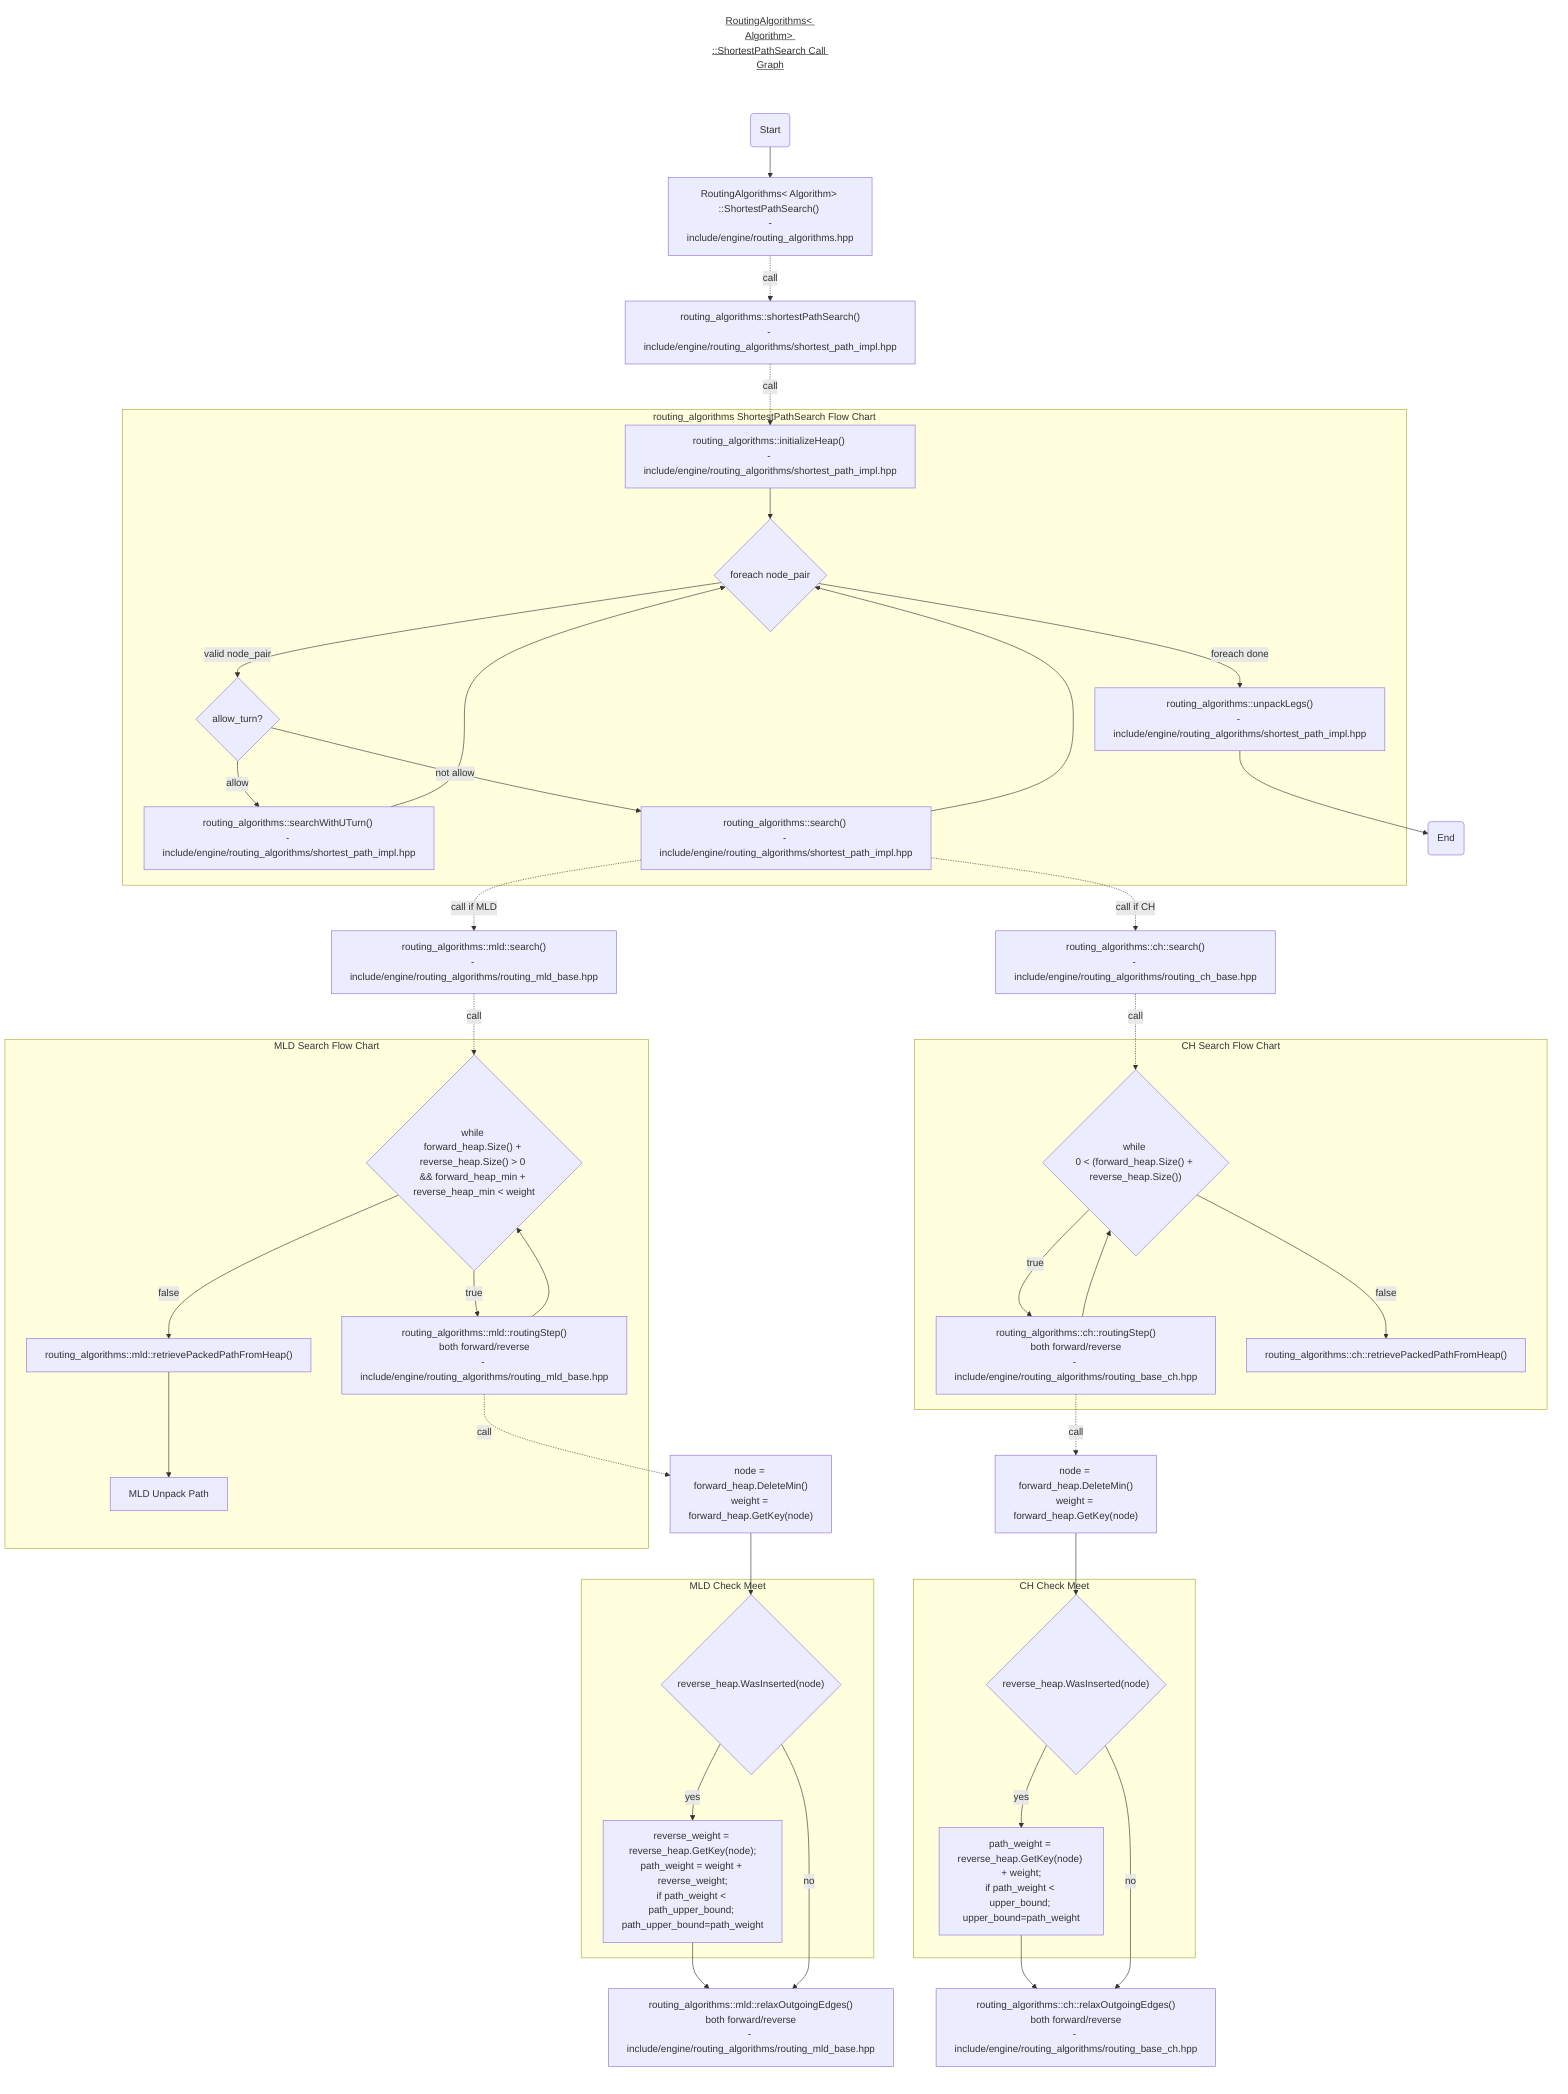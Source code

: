 %% Call below command to convert .mmd to .png
%%  Adjust -w or -H if necessary
%% mmdc -p puppeteer-config.json -i routing_algorithms_shortestpathsearch_callgraph.mmd -o routing_algorithms_shortestpathsearch_callgraph.mmd.png -w 3840 -H 2160

%%```mermaid

graph TD

Title[<u>RoutingAlgorithms&lt; Algorithm&gt; ::ShortestPathSearch Call Graph</u>]
Title-->Start
style Title fill:#FFF,stroke:#FFF
linkStyle 0 stroke:#FFF,stroke-width:0;


Start("Start") --> RoutingAlgorithms_ShortestPathSearch_Template["RoutingAlgorithms&lt; Algorithm&gt; ::ShortestPathSearch() <p></p> - include/engine/routing_algorithms.hpp "]

RoutingAlgorithms_ShortestPathSearch_Template -. call .-> routing_algorithms_shortestpathsearch["routing_algorithms::shortestPathSearch()<p></p>- include/engine/routing_algorithms/shortest_path_impl.hpp"]

routing_algorithms_shortestpathsearch -. call .-> initializeHeap["routing_algorithms::initializeHeap() <p></p>- include/engine/routing_algorithms/shortest_path_impl.hpp"]

subgraph routing_algorithms ShortestPathSearch Flow Chart
initializeHeap --> foreach_node_pair{"foreach node_pair"}
foreach_node_pair -- valid node_pair --> allow_uturn{"allow_turn?"}
allow_uturn -- allow --> routing_algorithms_searchWithUTurn["routing_algorithms::searchWithUTurn() <p></p>- include/engine/routing_algorithms/shortest_path_impl.hpp"]
allow_uturn -- not allow --> routing_algorithms_search["routing_algorithms::search() <p></p>- include/engine/routing_algorithms/shortest_path_impl.hpp"]

routing_algorithms_searchWithUTurn --> foreach_node_pair
routing_algorithms_search --> foreach_node_pair

foreach_node_pair -- foreach done --> routing_algorithms_unpackLegs["routing_algorithms::unpackLegs()<p></p>- include/engine/routing_algorithms/shortest_path_impl.hpp"]

end

routing_algorithms_search -. call if MLD .-> routing_algorithms_mld_search["routing_algorithms::mld::search()<p></p>- include/engine/routing_algorithms/routing_mld_base.hpp"]
routing_algorithms_search -. call if CH .-> routing_algorithms_ch_search["routing_algorithms::ch::search()<p></p>- include/engine/routing_algorithms/routing_ch_base.hpp"]

routing_algorithms_mld_search -. call .-> mld_search_while{"while <p></p>forward_heap.Size() + reverse_heap.Size() > 0 <p></p>&& forward_heap_min + reverse_heap_min < weight"}

subgraph MLD Search Flow Chart
mld_search_while -- true --> mld_routing_step["routing_algorithms::mld::routingStep()<p></p> both forward/reverse <p></p>- include/engine/routing_algorithms/routing_mld_base.hpp"]
mld_routing_step --> mld_search_while

mld_search_while -- false --> mld_retrievePackedPathFromHeap["routing_algorithms::mld::retrievePackedPathFromHeap()"]
mld_retrievePackedPathFromHeap --> mld_unpackPath["MLD Unpack Path"]
end

mld_routing_step -. call .-> mld_routing_step_pop_min["node = forward_heap.DeleteMin()<p></p>weight = forward_heap.GetKey(node)"]
mld_routing_step_pop_min --> mld_routing_step_was_reverse_inserted{"reverse_heap.WasInserted(node)"}

subgraph MLD Check Meet
mld_routing_step_was_reverse_inserted -- yes --> mld_routing_step_record_meet["reverse_weight = reverse_heap.GetKey(node);<p></p>path_weight = weight + reverse_weight;<p></p>if path_weight < path_upper_bound; path_upper_bound=path_weight"]
end
mld_routing_step_record_meet --> mld_relaxOutgoingEdges["routing_algorithms::mld::relaxOutgoingEdges()<p></p> both forward/reverse <p></p>- include/engine/routing_algorithms/routing_mld_base.hpp"]
mld_routing_step_was_reverse_inserted -- no --> mld_relaxOutgoingEdges

routing_algorithms_ch_search -. call .-> ch_search_while{"while <p></p>0 < (forward_heap.Size() + reverse_heap.Size()) "}

subgraph CH Search Flow Chart
ch_search_while -- true --> ch_routing_step["routing_algorithms::ch::routingStep()<p></p> both forward/reverse <p></p>- include/engine/routing_algorithms/routing_base_ch.hpp"]
ch_routing_step --> ch_search_while

ch_search_while -- false --> ch_retrievePackedPathFromHeap["routing_algorithms::ch::retrievePackedPathFromHeap()"]
end

ch_routing_step -. call .-> ch_routing_step_pop_min["node = forward_heap.DeleteMin()<p></p>weight = forward_heap.GetKey(node)"]
ch_routing_step_pop_min --> ch_routing_step_was_reverse_inserted{"reverse_heap.WasInserted(node)"}

subgraph CH Check Meet
ch_routing_step_was_reverse_inserted -- yes --> ch_routing_step_record_meet["path_weight = reverse_heap.GetKey(node) + weight;<p></p>if path_weight < upper_bound; upper_bound=path_weight"]
end
ch_routing_step_record_meet --> ch_relaxOutgoingEdges["routing_algorithms::ch::relaxOutgoingEdges()<p></p> both forward/reverse <p></p>- include/engine/routing_algorithms/routing_base_ch.hpp"]
ch_routing_step_was_reverse_inserted -- no --> ch_relaxOutgoingEdges


routing_algorithms_unpackLegs --> End("End")

%%```